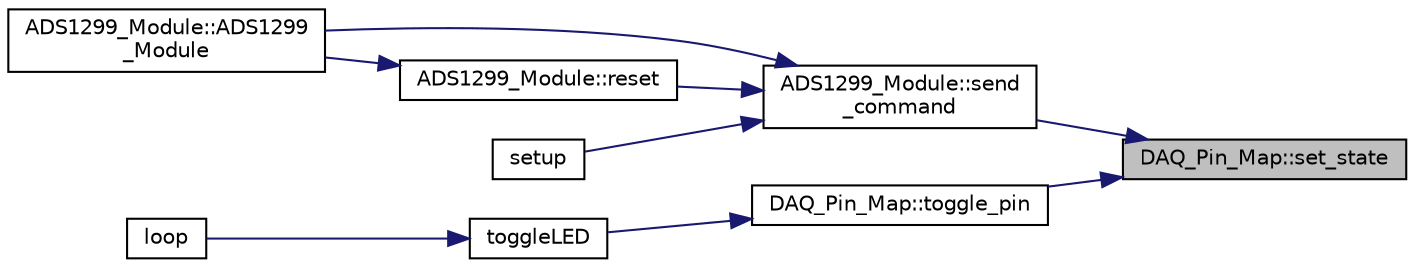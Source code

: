 digraph "DAQ_Pin_Map::set_state"
{
 // LATEX_PDF_SIZE
  edge [fontname="Helvetica",fontsize="10",labelfontname="Helvetica",labelfontsize="10"];
  node [fontname="Helvetica",fontsize="10",shape=record];
  rankdir="RL";
  Node1 [label="DAQ_Pin_Map::set_state",height=0.2,width=0.4,color="black", fillcolor="grey75", style="filled", fontcolor="black",tooltip=" "];
  Node1 -> Node2 [dir="back",color="midnightblue",fontsize="10",style="solid",fontname="Helvetica"];
  Node2 [label="ADS1299_Module::send\l_command",height=0.2,width=0.4,color="black", fillcolor="white", style="filled",URL="$class_a_d_s1299___module.html#a267c398d14f97b75dfc9f03fa42e3c3d",tooltip="Sends a single byte command to the ADS1299."];
  Node2 -> Node3 [dir="back",color="midnightblue",fontsize="10",style="solid",fontname="Helvetica"];
  Node3 [label="ADS1299_Module::ADS1299\l_Module",height=0.2,width=0.4,color="black", fillcolor="white", style="filled",URL="$class_a_d_s1299___module.html#aac31dc4f070157739a2c76269cff5fc9",tooltip="Creates an ADS1299_Module and opens the SPI interface over which to communicate."];
  Node2 -> Node4 [dir="back",color="midnightblue",fontsize="10",style="solid",fontname="Helvetica"];
  Node4 [label="ADS1299_Module::reset",height=0.2,width=0.4,color="black", fillcolor="white", style="filled",URL="$class_a_d_s1299___module.html#a92e7bac8a242735fc97fbab6e1563409",tooltip="Resets the device and waits the required time."];
  Node4 -> Node3 [dir="back",color="midnightblue",fontsize="10",style="solid",fontname="Helvetica"];
  Node2 -> Node5 [dir="back",color="midnightblue",fontsize="10",style="solid",fontname="Helvetica"];
  Node5 [label="setup",height=0.2,width=0.4,color="black", fillcolor="white", style="filled",URL="$_sparker___d_a_q_8ino.html#a4fc01d736fe50cf5b977f755b675f11d",tooltip="Sets up the ADS1299 and required interfaces."];
  Node1 -> Node6 [dir="back",color="midnightblue",fontsize="10",style="solid",fontname="Helvetica"];
  Node6 [label="DAQ_Pin_Map::toggle_pin",height=0.2,width=0.4,color="black", fillcolor="white", style="filled",URL="$class_d_a_q___pin___map.html#aaa54d5503420654f5dc1bb4491e2fc4a",tooltip=" "];
  Node6 -> Node7 [dir="back",color="midnightblue",fontsize="10",style="solid",fontname="Helvetica"];
  Node7 [label="toggleLED",height=0.2,width=0.4,color="black", fillcolor="white", style="filled",URL="$_sparker___d_a_q_8ino.html#aa965a8d884bdd29ff1f230f828d6ca6a",tooltip="Flashes the Status LED pin at a given frequency."];
  Node7 -> Node8 [dir="back",color="midnightblue",fontsize="10",style="solid",fontname="Helvetica"];
  Node8 [label="loop",height=0.2,width=0.4,color="black", fillcolor="white", style="filled",URL="$_sparker___d_a_q_8ino.html#afe461d27b9c48d5921c00d521181f12f",tooltip="The main program loop."];
}
